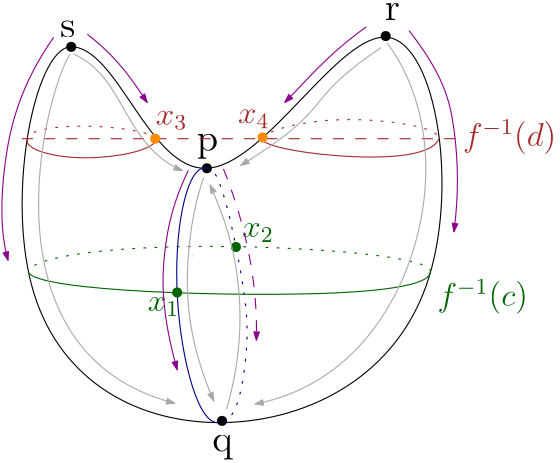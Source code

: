<?xml version="1.0"?>
<!DOCTYPE ipe SYSTEM "ipe.dtd">
<ipe version="70206" creator="Ipe 7.2.7">
<info created="D:20180125163309" modified="D:20180415153259"/>
<ipestyle name="basic">
<symbol name="arrow/arc(spx)">
<path stroke="sym-stroke" fill="sym-stroke" pen="sym-pen">
0 0 m
-1 0.333 l
-1 -0.333 l
h
</path>
</symbol>
<symbol name="arrow/farc(spx)">
<path stroke="sym-stroke" fill="white" pen="sym-pen">
0 0 m
-1 0.333 l
-1 -0.333 l
h
</path>
</symbol>
<symbol name="arrow/ptarc(spx)">
<path stroke="sym-stroke" fill="sym-stroke" pen="sym-pen">
0 0 m
-1 0.333 l
-0.8 0 l
-1 -0.333 l
h
</path>
</symbol>
<symbol name="arrow/fptarc(spx)">
<path stroke="sym-stroke" fill="white" pen="sym-pen">
0 0 m
-1 0.333 l
-0.8 0 l
-1 -0.333 l
h
</path>
</symbol>
<symbol name="mark/circle(sx)" transformations="translations">
<path fill="sym-stroke">
0.6 0 0 0.6 0 0 e
0.4 0 0 0.4 0 0 e
</path>
</symbol>
<symbol name="mark/disk(sx)" transformations="translations">
<path fill="sym-stroke">
0.6 0 0 0.6 0 0 e
</path>
</symbol>
<symbol name="mark/fdisk(sfx)" transformations="translations">
<group>
<path fill="sym-fill">
0.5 0 0 0.5 0 0 e
</path>
<path fill="sym-stroke" fillrule="eofill">
0.6 0 0 0.6 0 0 e
0.4 0 0 0.4 0 0 e
</path>
</group>
</symbol>
<symbol name="mark/box(sx)" transformations="translations">
<path fill="sym-stroke" fillrule="eofill">
-0.6 -0.6 m
0.6 -0.6 l
0.6 0.6 l
-0.6 0.6 l
h
-0.4 -0.4 m
0.4 -0.4 l
0.4 0.4 l
-0.4 0.4 l
h
</path>
</symbol>
<symbol name="mark/square(sx)" transformations="translations">
<path fill="sym-stroke">
-0.6 -0.6 m
0.6 -0.6 l
0.6 0.6 l
-0.6 0.6 l
h
</path>
</symbol>
<symbol name="mark/fsquare(sfx)" transformations="translations">
<group>
<path fill="sym-fill">
-0.5 -0.5 m
0.5 -0.5 l
0.5 0.5 l
-0.5 0.5 l
h
</path>
<path fill="sym-stroke" fillrule="eofill">
-0.6 -0.6 m
0.6 -0.6 l
0.6 0.6 l
-0.6 0.6 l
h
-0.4 -0.4 m
0.4 -0.4 l
0.4 0.4 l
-0.4 0.4 l
h
</path>
</group>
</symbol>
<symbol name="mark/cross(sx)" transformations="translations">
<group>
<path fill="sym-stroke">
-0.43 -0.57 m
0.57 0.43 l
0.43 0.57 l
-0.57 -0.43 l
h
</path>
<path fill="sym-stroke">
-0.43 0.57 m
0.57 -0.43 l
0.43 -0.57 l
-0.57 0.43 l
h
</path>
</group>
</symbol>
<symbol name="arrow/fnormal(spx)">
<path stroke="sym-stroke" fill="white" pen="sym-pen">
0 0 m
-1 0.333 l
-1 -0.333 l
h
</path>
</symbol>
<symbol name="arrow/pointed(spx)">
<path stroke="sym-stroke" fill="sym-stroke" pen="sym-pen">
0 0 m
-1 0.333 l
-0.8 0 l
-1 -0.333 l
h
</path>
</symbol>
<symbol name="arrow/fpointed(spx)">
<path stroke="sym-stroke" fill="white" pen="sym-pen">
0 0 m
-1 0.333 l
-0.8 0 l
-1 -0.333 l
h
</path>
</symbol>
<symbol name="arrow/linear(spx)">
<path stroke="sym-stroke" pen="sym-pen">
-1 0.333 m
0 0 l
-1 -0.333 l
</path>
</symbol>
<symbol name="arrow/fdouble(spx)">
<path stroke="sym-stroke" fill="white" pen="sym-pen">
0 0 m
-1 0.333 l
-1 -0.333 l
h
-1 0 m
-2 0.333 l
-2 -0.333 l
h
</path>
</symbol>
<symbol name="arrow/double(spx)">
<path stroke="sym-stroke" fill="sym-stroke" pen="sym-pen">
0 0 m
-1 0.333 l
-1 -0.333 l
h
-1 0 m
-2 0.333 l
-2 -0.333 l
h
</path>
</symbol>
<pen name="heavier" value="0.8"/>
<pen name="fat" value="1.2"/>
<pen name="ultrafat" value="2"/>
<symbolsize name="large" value="5"/>
<symbolsize name="small" value="2"/>
<symbolsize name="tiny" value="1.1"/>
<arrowsize name="large" value="10"/>
<arrowsize name="small" value="5"/>
<arrowsize name="tiny" value="3"/>
<color name="red" value="1 0 0"/>
<color name="green" value="0 1 0"/>
<color name="blue" value="0 0 1"/>
<color name="yellow" value="1 1 0"/>
<color name="orange" value="1 0.647 0"/>
<color name="gold" value="1 0.843 0"/>
<color name="purple" value="0.627 0.125 0.941"/>
<color name="gray" value="0.745"/>
<color name="brown" value="0.647 0.165 0.165"/>
<color name="navy" value="0 0 0.502"/>
<color name="pink" value="1 0.753 0.796"/>
<color name="seagreen" value="0.18 0.545 0.341"/>
<color name="turquoise" value="0.251 0.878 0.816"/>
<color name="violet" value="0.933 0.51 0.933"/>
<color name="darkblue" value="0 0 0.545"/>
<color name="darkcyan" value="0 0.545 0.545"/>
<color name="darkgray" value="0.663"/>
<color name="darkgreen" value="0 0.392 0"/>
<color name="darkmagenta" value="0.545 0 0.545"/>
<color name="darkorange" value="1 0.549 0"/>
<color name="darkred" value="0.545 0 0"/>
<color name="lightblue" value="0.678 0.847 0.902"/>
<color name="lightcyan" value="0.878 1 1"/>
<color name="lightgray" value="0.827"/>
<color name="lightgreen" value="0.565 0.933 0.565"/>
<color name="lightyellow" value="1 1 0.878"/>
<dashstyle name="dashed" value="[4] 0"/>
<dashstyle name="dotted" value="[1 3] 0"/>
<dashstyle name="dash dotted" value="[4 2 1 2] 0"/>
<dashstyle name="dash dot dotted" value="[4 2 1 2 1 2] 0"/>
<textsize name="large" value="\large"/>
<textsize name="Large" value="\Large"/>
<textsize name="LARGE" value="\LARGE"/>
<textsize name="huge" value="\huge"/>
<textsize name="Huge" value="\Huge"/>
<textsize name="small" value="\small"/>
<textsize name="footnote" value="\footnotesize"/>
<textsize name="tiny" value="\tiny"/>
<textstyle name="center" begin="\begin{center}" end="\end{center}"/>
<textstyle name="itemize" begin="\begin{itemize}" end="\end{itemize}"/>
<textstyle name="item" begin="\begin{itemize}\item{}" end="\end{itemize}"/>
<gridsize name="4 pts" value="4"/>
<gridsize name="8 pts (~3 mm)" value="8"/>
<gridsize name="16 pts (~6 mm)" value="16"/>
<gridsize name="32 pts (~12 mm)" value="32"/>
<gridsize name="10 pts (~3.5 mm)" value="10"/>
<gridsize name="20 pts (~7 mm)" value="20"/>
<gridsize name="14 pts (~5 mm)" value="14"/>
<gridsize name="28 pts (~10 mm)" value="28"/>
<gridsize name="56 pts (~20 mm)" value="56"/>
<anglesize name="90 deg" value="90"/>
<anglesize name="60 deg" value="60"/>
<anglesize name="45 deg" value="45"/>
<anglesize name="30 deg" value="30"/>
<anglesize name="22.5 deg" value="22.5"/>
<opacity name="10%" value="0.1"/>
<opacity name="30%" value="0.3"/>
<opacity name="50%" value="0.5"/>
<opacity name="75%" value="0.75"/>
<tiling name="falling" angle="-60" step="4" width="1"/>
<tiling name="rising" angle="30" step="4" width="1"/>
</ipestyle>
<page>
<layer name="alpha"/>
<view layers="alpha" active="alpha"/>
<text layer="alpha" matrix="1 0 0 1 -140.413 135.031" transformations="translations" pos="176.809 683.16" stroke="black" type="label" width="5.541" height="6.177" depth="0" valign="baseline" size="Large">s</text>
<path matrix="1 0 0 1 -177.36 133.757" stroke="black">
266.615 637.356 m
287.725 638.289
314.316 686.806
331.81 684.473 c
349.304 682.141
357.701 628.959
345.455 594.787 c
333.209 560.615
300.32 545.453
270.114 545.803 c
239.907 546.153
212.383 562.014
203.519 595.253 c
194.656 628.492
204.452 679.109
217.165 681.091 c
234.374 681.9
245.505 636.423
266.615 637.356 c
</path>
<use matrix="1 0 0 1 -177.36 133.757" name="mark/disk(sx)" pos="217.765 681.06" size="normal" stroke="black"/>
<use matrix="1 0 0 1 -177.36 133.757" name="mark/disk(sx)" pos="330.989 684.946" size="normal" stroke="black"/>
<use matrix="1 0 0 1 -177.36 133.757" name="mark/disk(sx)" pos="266.615 637.356" size="normal" stroke="black"/>
<use matrix="1 0 0 1 -177.36 133.757" name="mark/disk(sx)" pos="272.066 546.42" size="normal" stroke="black"/>
<text matrix="1 0 0 1 -41.0376 168.793" transformations="translations" pos="126.594 608.621" stroke="black" type="label" width="7.804" height="6.176" depth="2.79" valign="baseline" size="Large">p</text>
<text matrix="1 0 0 1 -67.1555 114.327" transformations="translations" pos="158.353 554.792" stroke="black" type="label" width="7.414" height="6.176" depth="2.79" valign="baseline" size="Large">q</text>
<text matrix="1 0 0 1 4.66535 176.058" transformations="translations" pos="148.664 648.453" stroke="black" type="label" width="5.463" height="6.177" depth="0" valign="baseline" size="Large">r</text>
<path stroke="0 0 0.541">
89.255 771.113 m
82.599 772.917
72.9386 731.148
85.366 680.223
92.754 679.56 c
</path>
<path matrix="1 0 0 1 -177.36 133.757" stroke="darkblue" dash="dotted">
266.615 637.356 m
270.887 639.495
280.77 593.578
282.044 572.557
277 544.124
270.114 545.803 c
</path>
<path matrix="1 0 0 1 -177.36 133.757" stroke="brown" fill="white" dash="dashed">
200 648 m
360 648 l
360 648 l
</path>
<path matrix="1 0 0 1 -177.36 133.757" stroke="brown">
201.959 647.778 m
201.067 644.655
216.01 639.749
241.548 642.425
249.243 646.997
248.239 648.001
248.239 648.001 c
</path>
<path matrix="1 0 0 1 -177.36 133.757" stroke="brown" dash="dotted">
248.239 648.001 m
247.793 649.897
226.047 654.246
202.628 651.458
201.959 648.112 c
</path>
<path matrix="1 0 0 1 -177.36 133.757" stroke="brown">
286.589 648.113 m
285.811 645.903
310.097 640.238
347.363 641.194
350.162 647.952 c
</path>
<path matrix="1 0 0 1 -177.36 133.757" stroke="brown" dash="dotted">
286.501 648.066 m
287.973 650.889
310.684 657.073
350.496 652.166
350.162 648.263
349.939 648.263 c
</path>
<text matrix="1 0 0 1 -183.412 126.112" transformations="translations" pos="364.881 652.979" stroke="brown" type="label" width="33.553" height="9.474" depth="2.99" valign="baseline" size="large" style="math">f^{-1}(d)</text>
<use matrix="1 0 0 1 -177.36 133.757" name="mark/disk(sx)" pos="248 648" size="normal" stroke="darkorange"/>
<use matrix="1 0 0 1 -177.36 133.757" name="mark/disk(sx)" pos="286.669 648.461" size="normal" stroke="darkorange"/>
<text matrix="1 0 0 1 -172.083 105.863" transformations="translations" pos="242.944 680.877" stroke="brown" type="label" width="11.384" height="5.151" depth="1.79" valign="baseline" size="large" style="math">x_{3}</text>
<text matrix="1 0 0 1 -167.748 99.644" transformations="translations" pos="268.199 687.662" stroke="brown" type="label" width="11.384" height="5.151" depth="1.79" valign="baseline" size="large" style="math">x_{4}</text>
<path matrix="1 0 0 1 -177.36 133.757" stroke="darkgreen">
202.296 600.041 m
204.75 592.931
351.939 588.732
346.749 599.708
346.749 599.708 c
</path>
<path matrix="1 0 0 1 -177.36 133.757" stroke="darkgreen" dash="dotted">
347.04 600.085 m
347.993 605.974
249.226 613.089
202.52 604.683
202.52 600.051 c
</path>
<use matrix="1 0 0 1 -177.36 133.757" name="mark/disk(sx)" pos="277.07 609.007" size="normal" stroke="darkgreen"/>
<use matrix="1 0 0 1 -179.635 133.628" name="mark/disk(sx)" pos="258.196 592.77" size="normal" stroke="darkgreen"/>
<text matrix="1 0 0 1 -182.434 130.277" transformations="translations" pos="284.437 616.111" stroke="darkgreen" type="label" width="11.384" height="5.151" depth="1.79" valign="baseline" size="large" style="math">x_{2}</text>
<text matrix="1 0 0 1 -221.432 101.282" transformations="translations" pos="289.366 618.43" stroke="darkgreen" type="label" width="11.384" height="5.151" depth="1.79" valign="baseline" size="large" style="math">x_{1}</text>
<path stroke="darkmagenta" arrow="normal/tiny">
34.089 818.262 m
22.0535 800.968
14.7708 771.837
14.9666 747.429
17.6599 738.002 c
</path>
<path stroke="darkmagenta" arrow="normal/tiny">
46.2088 819.34 m
58.8672 809.644
64.5232 799.409
67.7551 794.831 c
</path>
<path stroke="darkmagenta" arrow="normal/tiny">
146.669 822.033 m
132.663 812.068
124.853 802.372
117.312 794.831 c
</path>
<path stroke="darkmagenta" arrow="normal/tiny">
162.02 820.686 m
174.14 805.065
179.257 787.02
180.065 761.973
178.18 748.237 c
</path>
<path stroke="darkmagenta" arrow="normal/tiny">
82.5682 770.322 m
77.4015 759.732
72.9386 741.652
72.9386 718.894
78.5406 698.586 c
</path>
<path stroke="darkmagenta" dash="dashed" arrow="normal/tiny">
95.2267 770.861 m
107.885 739.08
107.077 709.184 c
</path>
<path stroke="darkgray" arrow="normal/tiny">
40.0153 812.286 m
30.8995 798.198
6.89643 704.545
77.73 686.5 c
</path>
<path stroke="darkgray" arrow="normal/tiny">
41.2584 812.286 m
50.8805 807.826
59.1463 792.346
69.9194 774.571
80.4233 770.261 c
</path>
<path stroke="darkgray" arrow="normal/tiny">
151.973 814.544 m
138.868 805.813
129.619 795.422
121.092 784.266
101.431 772.147 c
</path>
<path stroke="darkgray" arrow="normal/tiny">
154.128 816.16 m
165.44 801.347
177.977 753.556
141.914 692.984
106.548 686.231 c
</path>
<path stroke="darkgray" arrow="normal/tiny">
88.1318 767.888 m
85.582 760.717
80.6414 739.551
82.7421 708.04
91.7351 687.308 c
</path>
<path stroke="darkgray" arrow="normal/tiny">
96.3137 684.345 m
101.431 701.852
102.349 732.199
95.775 753.024
90.3884 765.144 c
</path>
<path stroke="darkgray" cap="1">
84.1939 739.558 m
84.1939 739.558 l
</path>
<text matrix="1 0 0 1 -19.5721 -9.10332" transformations="translations" pos="191.864 730.743" stroke="darkgreen" type="label" width="32.508" height="9.474" depth="2.99" valign="baseline" size="large" style="math">f^{-1}(c)</text>
</page>
</ipe>
